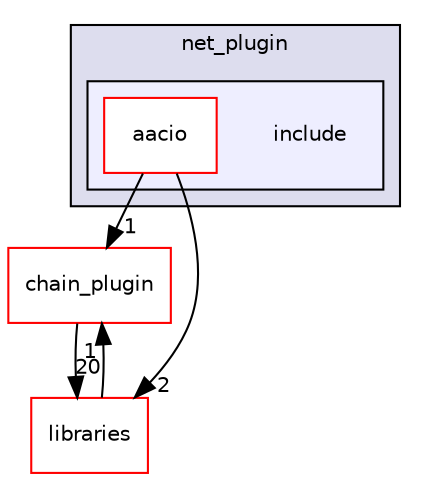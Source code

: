 digraph "plugins/net_plugin/include" {
  compound=true
  node [ fontsize="10", fontname="Helvetica"];
  edge [ labelfontsize="10", labelfontname="Helvetica"];
  subgraph clusterdir_8e3645801c54efa3eb969a6cc5d5ec3f {
    graph [ bgcolor="#ddddee", pencolor="black", label="net_plugin" fontname="Helvetica", fontsize="10", URL="dir_8e3645801c54efa3eb969a6cc5d5ec3f.html"]
  subgraph clusterdir_296bad3c10beb400f338d801fa6ae219 {
    graph [ bgcolor="#eeeeff", pencolor="black", label="" URL="dir_296bad3c10beb400f338d801fa6ae219.html"];
    dir_296bad3c10beb400f338d801fa6ae219 [shape=plaintext label="include"];
    dir_d235bc9daac728b7a4b59534a8df231f [shape=box label="aacio" color="red" fillcolor="white" style="filled" URL="dir_d235bc9daac728b7a4b59534a8df231f.html"];
  }
  }
  dir_602e6d607ea05a3811091b067ebfa4ac [shape=box label="chain_plugin" fillcolor="white" style="filled" color="red" URL="dir_602e6d607ea05a3811091b067ebfa4ac.html"];
  dir_bc0718b08fb2015b8e59c47b2805f60c [shape=box label="libraries" fillcolor="white" style="filled" color="red" URL="dir_bc0718b08fb2015b8e59c47b2805f60c.html"];
  dir_d235bc9daac728b7a4b59534a8df231f->dir_602e6d607ea05a3811091b067ebfa4ac [headlabel="1", labeldistance=1.5 headhref="dir_001706_001848.html"];
  dir_d235bc9daac728b7a4b59534a8df231f->dir_bc0718b08fb2015b8e59c47b2805f60c [headlabel="2", labeldistance=1.5 headhref="dir_001706_000004.html"];
  dir_602e6d607ea05a3811091b067ebfa4ac->dir_bc0718b08fb2015b8e59c47b2805f60c [headlabel="20", labeldistance=1.5 headhref="dir_001848_000004.html"];
  dir_bc0718b08fb2015b8e59c47b2805f60c->dir_602e6d607ea05a3811091b067ebfa4ac [headlabel="1", labeldistance=1.5 headhref="dir_000004_001848.html"];
}
